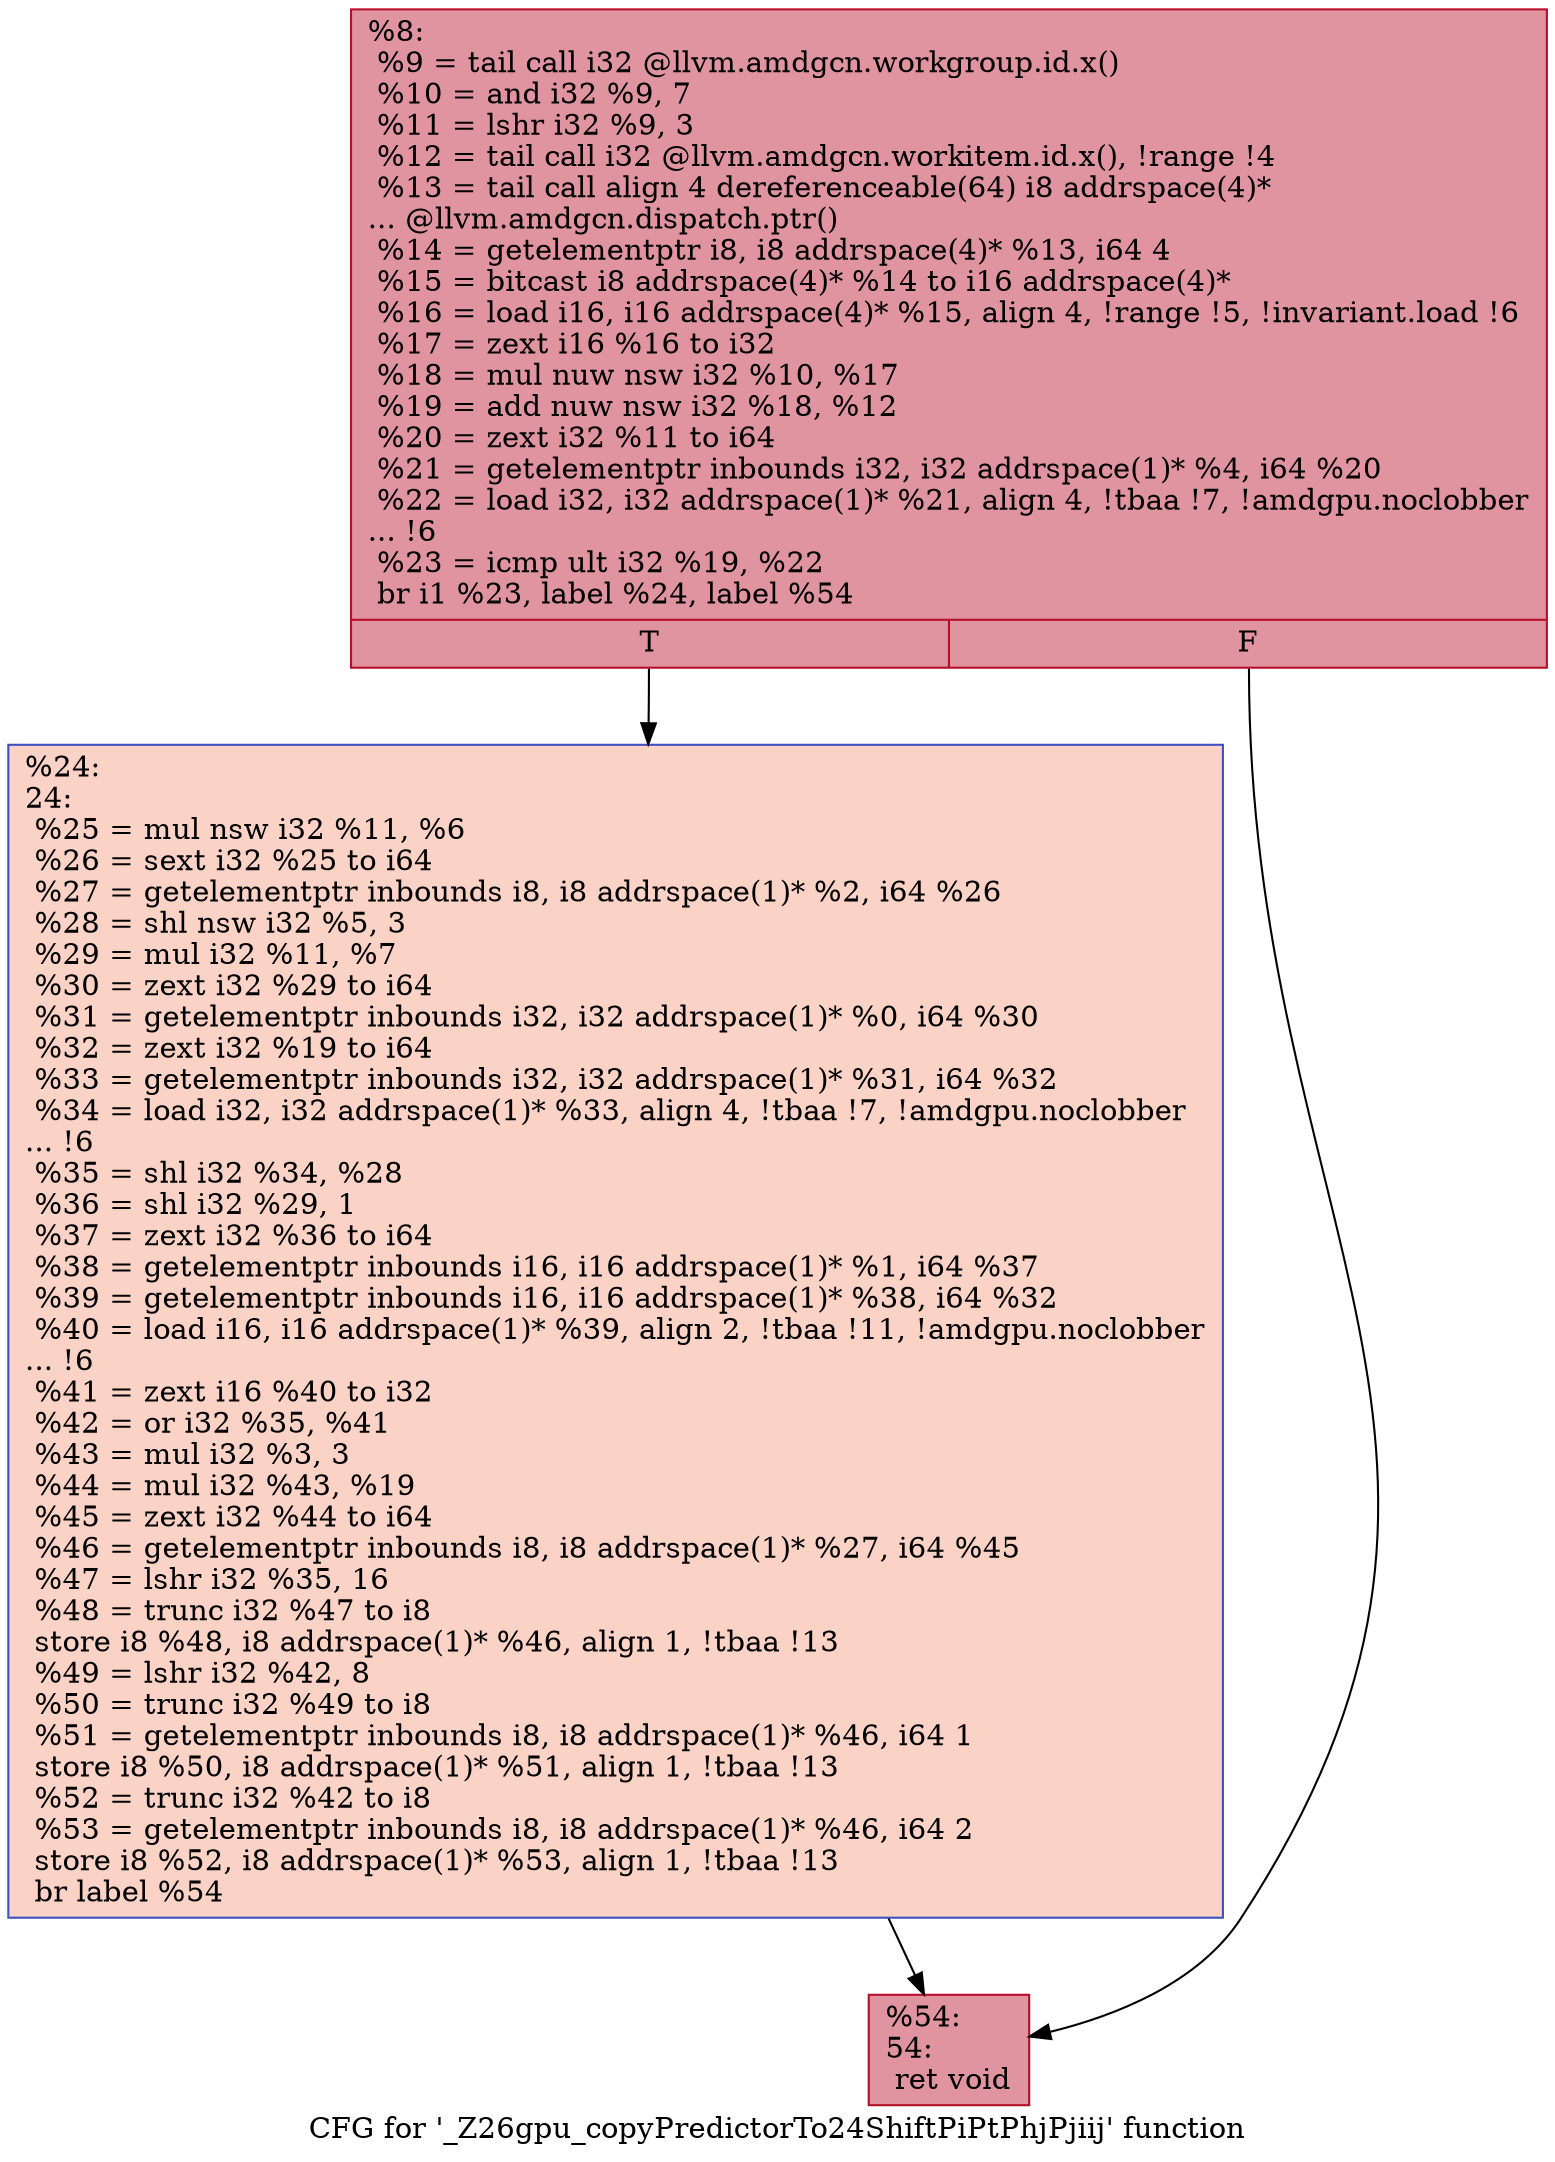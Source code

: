 digraph "CFG for '_Z26gpu_copyPredictorTo24ShiftPiPtPhjPjiij' function" {
	label="CFG for '_Z26gpu_copyPredictorTo24ShiftPiPtPhjPjiij' function";

	Node0x62cf6f0 [shape=record,color="#b70d28ff", style=filled, fillcolor="#b70d2870",label="{%8:\l  %9 = tail call i32 @llvm.amdgcn.workgroup.id.x()\l  %10 = and i32 %9, 7\l  %11 = lshr i32 %9, 3\l  %12 = tail call i32 @llvm.amdgcn.workitem.id.x(), !range !4\l  %13 = tail call align 4 dereferenceable(64) i8 addrspace(4)*\l... @llvm.amdgcn.dispatch.ptr()\l  %14 = getelementptr i8, i8 addrspace(4)* %13, i64 4\l  %15 = bitcast i8 addrspace(4)* %14 to i16 addrspace(4)*\l  %16 = load i16, i16 addrspace(4)* %15, align 4, !range !5, !invariant.load !6\l  %17 = zext i16 %16 to i32\l  %18 = mul nuw nsw i32 %10, %17\l  %19 = add nuw nsw i32 %18, %12\l  %20 = zext i32 %11 to i64\l  %21 = getelementptr inbounds i32, i32 addrspace(1)* %4, i64 %20\l  %22 = load i32, i32 addrspace(1)* %21, align 4, !tbaa !7, !amdgpu.noclobber\l... !6\l  %23 = icmp ult i32 %19, %22\l  br i1 %23, label %24, label %54\l|{<s0>T|<s1>F}}"];
	Node0x62cf6f0:s0 -> Node0x62d2150;
	Node0x62cf6f0:s1 -> Node0x62d21e0;
	Node0x62d2150 [shape=record,color="#3d50c3ff", style=filled, fillcolor="#f59c7d70",label="{%24:\l24:                                               \l  %25 = mul nsw i32 %11, %6\l  %26 = sext i32 %25 to i64\l  %27 = getelementptr inbounds i8, i8 addrspace(1)* %2, i64 %26\l  %28 = shl nsw i32 %5, 3\l  %29 = mul i32 %11, %7\l  %30 = zext i32 %29 to i64\l  %31 = getelementptr inbounds i32, i32 addrspace(1)* %0, i64 %30\l  %32 = zext i32 %19 to i64\l  %33 = getelementptr inbounds i32, i32 addrspace(1)* %31, i64 %32\l  %34 = load i32, i32 addrspace(1)* %33, align 4, !tbaa !7, !amdgpu.noclobber\l... !6\l  %35 = shl i32 %34, %28\l  %36 = shl i32 %29, 1\l  %37 = zext i32 %36 to i64\l  %38 = getelementptr inbounds i16, i16 addrspace(1)* %1, i64 %37\l  %39 = getelementptr inbounds i16, i16 addrspace(1)* %38, i64 %32\l  %40 = load i16, i16 addrspace(1)* %39, align 2, !tbaa !11, !amdgpu.noclobber\l... !6\l  %41 = zext i16 %40 to i32\l  %42 = or i32 %35, %41\l  %43 = mul i32 %3, 3\l  %44 = mul i32 %43, %19\l  %45 = zext i32 %44 to i64\l  %46 = getelementptr inbounds i8, i8 addrspace(1)* %27, i64 %45\l  %47 = lshr i32 %35, 16\l  %48 = trunc i32 %47 to i8\l  store i8 %48, i8 addrspace(1)* %46, align 1, !tbaa !13\l  %49 = lshr i32 %42, 8\l  %50 = trunc i32 %49 to i8\l  %51 = getelementptr inbounds i8, i8 addrspace(1)* %46, i64 1\l  store i8 %50, i8 addrspace(1)* %51, align 1, !tbaa !13\l  %52 = trunc i32 %42 to i8\l  %53 = getelementptr inbounds i8, i8 addrspace(1)* %46, i64 2\l  store i8 %52, i8 addrspace(1)* %53, align 1, !tbaa !13\l  br label %54\l}"];
	Node0x62d2150 -> Node0x62d21e0;
	Node0x62d21e0 [shape=record,color="#b70d28ff", style=filled, fillcolor="#b70d2870",label="{%54:\l54:                                               \l  ret void\l}"];
}
